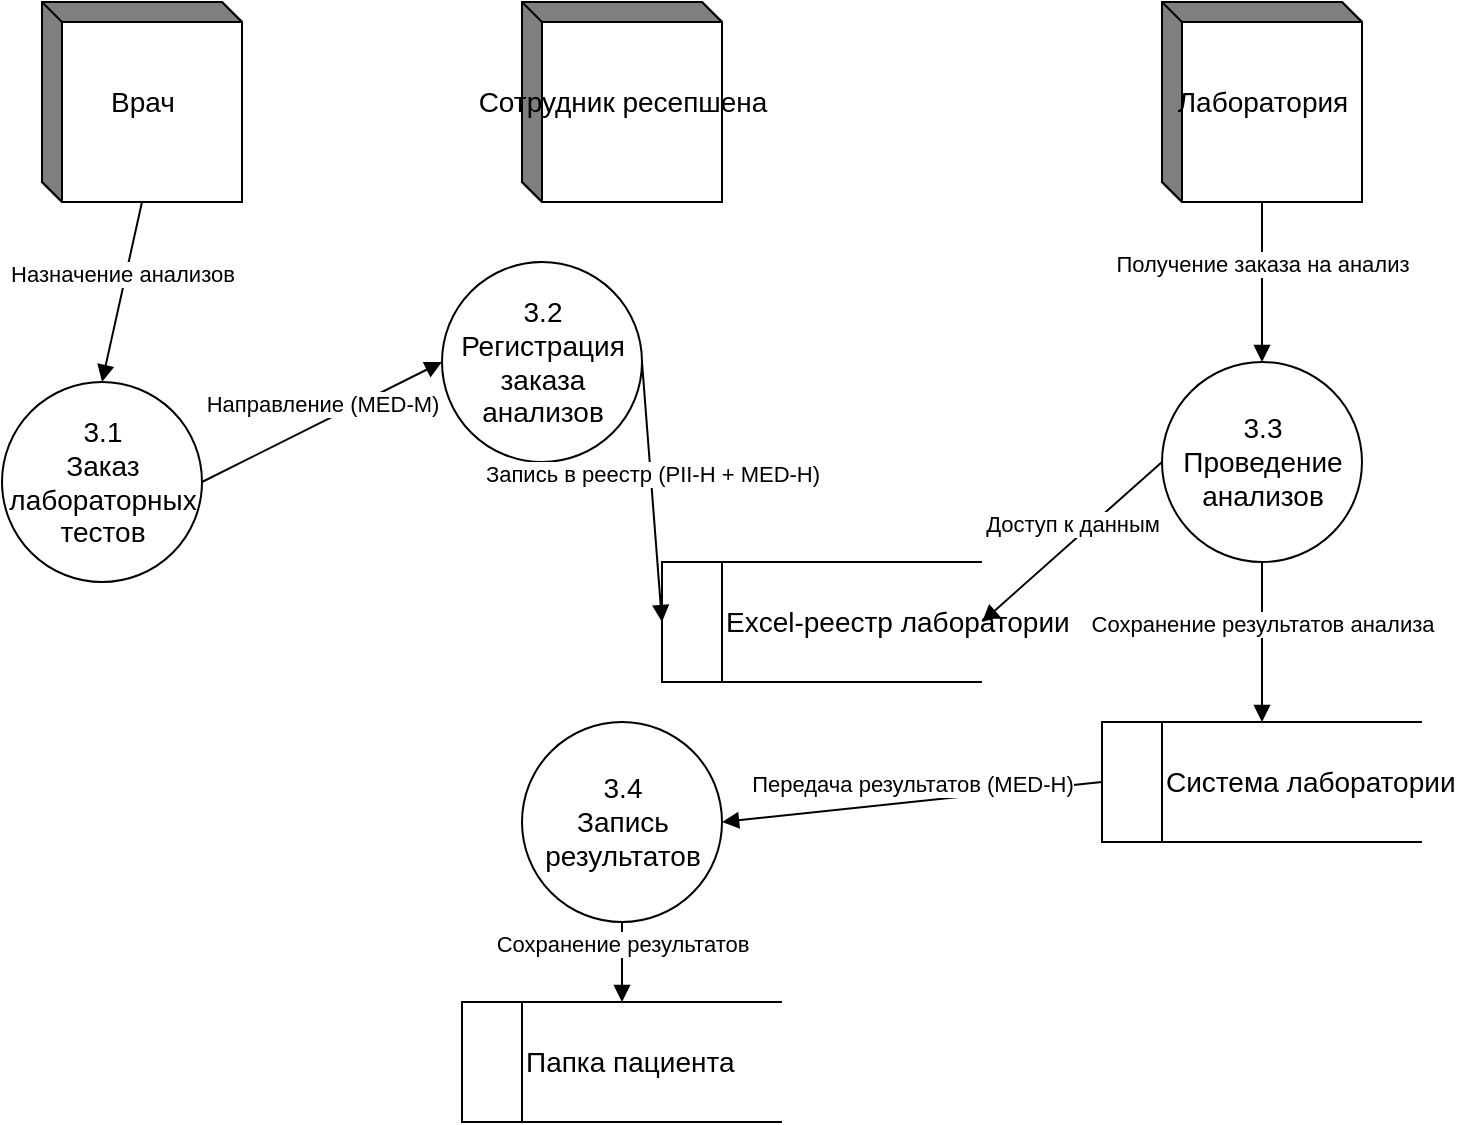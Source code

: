 <mxfile version="26.0.15">
  <diagram id="process-3-laboratory" name="Laboratory Testing Process">
    <mxGraphModel dx="1050" dy="669" grid="1" gridSize="10" guides="1" tooltips="1" connect="1" arrows="1" fold="1" page="1" pageScale="1" pageWidth="827" pageHeight="1169" math="0" shadow="0">
      <root>
        <mxCell id="0" />
        <mxCell id="1" parent="0" />
        <mxCell id="2" value="Врач" style="html=1;dashed=0;whitespace=wrap;shape=mxgraph.dfd.externalEntity;fontSize=14;" parent="1" vertex="1">
          <mxGeometry x="80" y="200" width="100" height="100" as="geometry" />
        </mxCell>
        <mxCell id="3" value="Сотрудник ресепшена" style="html=1;dashed=0;whitespace=wrap;shape=mxgraph.dfd.externalEntity;fontSize=14;" parent="1" vertex="1">
          <mxGeometry x="320" y="200" width="100" height="100" as="geometry" />
        </mxCell>
        <mxCell id="4" value="Лаборатория" style="html=1;dashed=0;whitespace=wrap;shape=mxgraph.dfd.externalEntity;fontSize=14;" parent="1" vertex="1">
          <mxGeometry x="640" y="200" width="100" height="100" as="geometry" />
        </mxCell>
        <mxCell id="5" value="3.1&#xa;Заказ&#xa;лабораторных&#xa;тестов" style="shape=ellipse;html=1;dashed=0;whitespace=wrap;perimeter=ellipsePerimeter;fontSize=14;" parent="1" vertex="1">
          <mxGeometry x="60" y="390" width="100" height="100" as="geometry" />
        </mxCell>
        <mxCell id="6" value="3.2&#xa;Регистрация&#xa;заказа&#xa;анализов" style="shape=ellipse;html=1;dashed=0;whitespace=wrap;perimeter=ellipsePerimeter;fontSize=14;" parent="1" vertex="1">
          <mxGeometry x="280" y="330" width="100" height="100" as="geometry" />
        </mxCell>
        <mxCell id="7" value="3.3&#xa;Проведение&#xa;анализов" style="shape=ellipse;html=1;dashed=0;whitespace=wrap;perimeter=ellipsePerimeter;fontSize=14;" parent="1" vertex="1">
          <mxGeometry x="640" y="380" width="100" height="100" as="geometry" />
        </mxCell>
        <mxCell id="8" value="3.4&#xa;Запись&#xa;результатов" style="shape=ellipse;html=1;dashed=0;whitespace=wrap;perimeter=ellipsePerimeter;fontSize=14;" parent="1" vertex="1">
          <mxGeometry x="320" y="560" width="100" height="100" as="geometry" />
        </mxCell>
        <mxCell id="9" value="Excel-реестр лаборатории" style="html=1;dashed=0;whitespace=wrap;shape=mxgraph.dfd.dataStoreID;align=left;spacingLeft=30;fontSize=14;" parent="1" vertex="1">
          <mxGeometry x="390" y="480" width="160" height="60" as="geometry" />
        </mxCell>
        <mxCell id="10" value="Система лаборатории" style="html=1;dashed=0;whitespace=wrap;shape=mxgraph.dfd.dataStoreID;align=left;spacingLeft=30;fontSize=14;" parent="1" vertex="1">
          <mxGeometry x="610" y="560" width="160" height="60" as="geometry" />
        </mxCell>
        <mxCell id="11" value="Папка пациента" style="html=1;dashed=0;whitespace=wrap;shape=mxgraph.dfd.dataStoreID;align=left;spacingLeft=30;fontSize=14;" parent="1" vertex="1">
          <mxGeometry x="290" y="700" width="160" height="60" as="geometry" />
        </mxCell>
        <mxCell id="12" value="Назначение анализов" style="html=1;verticalAlign=bottom;endArrow=block;entryX=0.5;entryY=0;exitX=0.5;exitY=1;" parent="1" source="2" target="5" edge="1">
          <mxGeometry width="80" relative="1" as="geometry">
            <mxPoint x="80" y="330" as="sourcePoint" />
            <mxPoint x="160" y="330" as="targetPoint" />
          </mxGeometry>
        </mxCell>
        <mxCell id="13" value="Направление (MED-M)" style="html=1;verticalAlign=bottom;endArrow=block;entryX=0;entryY=0.5;exitX=1;exitY=0.5;" parent="1" source="5" target="6" edge="1">
          <mxGeometry width="80" relative="1" as="geometry">
            <mxPoint x="210" y="430" as="sourcePoint" />
            <mxPoint x="290" y="430" as="targetPoint" />
          </mxGeometry>
        </mxCell>
        <mxCell id="14" value="Запись в реестр (PII-H + MED-H)" style="html=1;verticalAlign=bottom;endArrow=block;entryX=0;entryY=0.5;exitX=1;exitY=0.5;" parent="1" source="6" target="9" edge="1">
          <mxGeometry width="80" relative="1" as="geometry">
            <mxPoint x="430" y="430" as="sourcePoint" />
            <mxPoint x="510" y="430" as="targetPoint" />
          </mxGeometry>
        </mxCell>
        <mxCell id="15" value="Получение заказа на анализ" style="html=1;verticalAlign=bottom;endArrow=block;entryX=0.5;entryY=0;exitX=0.5;exitY=1;" parent="1" source="4" target="7" edge="1">
          <mxGeometry width="80" relative="1" as="geometry">
            <mxPoint x="590" y="330" as="sourcePoint" />
            <mxPoint x="670" y="330" as="targetPoint" />
          </mxGeometry>
        </mxCell>
        <mxCell id="16" value="Доступ к данным" style="html=1;verticalAlign=bottom;endArrow=block;entryX=1;entryY=0.5;exitX=0;exitY=0.5;" parent="1" source="7" target="9" edge="1">
          <mxGeometry width="80" relative="1" as="geometry">
            <mxPoint x="580" y="430" as="sourcePoint" />
            <mxPoint x="660" y="430" as="targetPoint" />
          </mxGeometry>
        </mxCell>
        <mxCell id="17" value="Сохранение результатов анализа" style="html=1;verticalAlign=bottom;endArrow=block;entryX=0.5;entryY=0;exitX=0.5;exitY=1;" parent="1" source="7" target="10" edge="1">
          <mxGeometry width="80" relative="1" as="geometry">
            <mxPoint x="590" y="510" as="sourcePoint" />
            <mxPoint x="670" y="510" as="targetPoint" />
          </mxGeometry>
        </mxCell>
        <mxCell id="18" value="Передача результатов (MED-H)" style="html=1;verticalAlign=bottom;endArrow=block;entryX=1;entryY=0.5;exitX=0;exitY=0.5;" parent="1" source="10" target="8" edge="1">
          <mxGeometry width="80" relative="1" as="geometry">
            <mxPoint x="500" y="610" as="sourcePoint" />
            <mxPoint x="580" y="610" as="targetPoint" />
          </mxGeometry>
        </mxCell>
        <mxCell id="19" value="Сохранение результатов" style="html=1;verticalAlign=bottom;endArrow=block;entryX=0.5;entryY=0;exitX=0.5;exitY=1;" parent="1" source="8" target="11" edge="1">
          <mxGeometry width="80" relative="1" as="geometry">
            <mxPoint x="320" y="680" as="sourcePoint" />
            <mxPoint x="400" y="680" as="targetPoint" />
          </mxGeometry>
        </mxCell>
      </root>
    </mxGraphModel>
  </diagram>
</mxfile>
